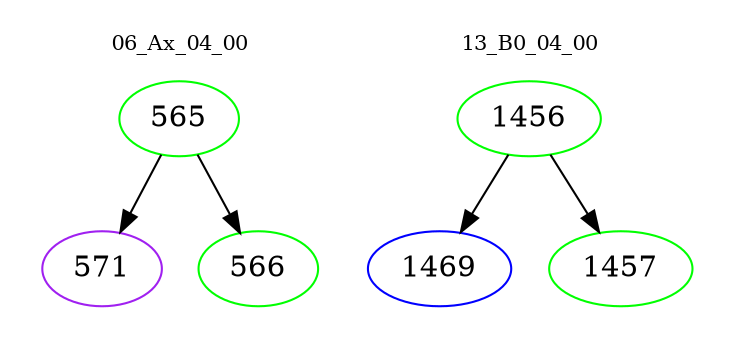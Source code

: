 digraph{
subgraph cluster_0 {
color = white
label = "06_Ax_04_00";
fontsize=10;
T0_565 [label="565", color="green"]
T0_565 -> T0_571 [color="black"]
T0_571 [label="571", color="purple"]
T0_565 -> T0_566 [color="black"]
T0_566 [label="566", color="green"]
}
subgraph cluster_1 {
color = white
label = "13_B0_04_00";
fontsize=10;
T1_1456 [label="1456", color="green"]
T1_1456 -> T1_1469 [color="black"]
T1_1469 [label="1469", color="blue"]
T1_1456 -> T1_1457 [color="black"]
T1_1457 [label="1457", color="green"]
}
}
